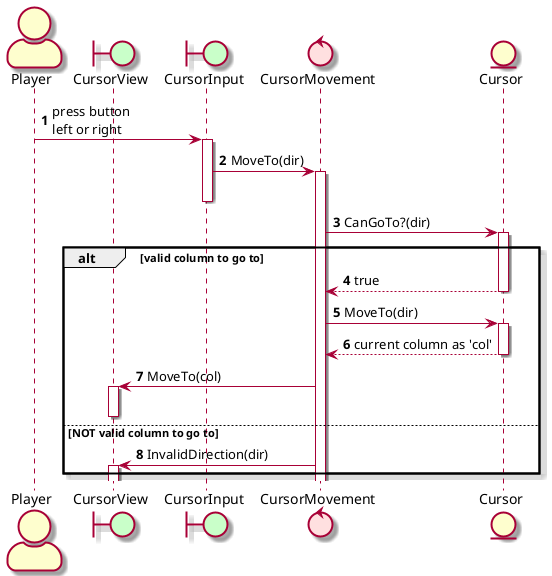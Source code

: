 @startuml
skin rose
skinparam actorstyle awesome
autonumber
autoactivate on

actor Player
boundary CursorView #technology
boundary CursorInput #technology
control CursorMovement #implementation
entity Cursor

Player -> CursorInput : press button\nleft or right
CursorInput -> CursorMovement : MoveTo(dir)
deactivate CursorInput
CursorMovement -> Cursor : CanGoTo?(dir)
alt valid column to go to
    Cursor --> CursorMovement : true
    CursorMovement -> Cursor : MoveTo(dir)
    Cursor --> CursorMovement : current column as 'col'
    CursorMovement -> CursorView : MoveTo(col)
    deactivate CursorView
else NOT valid column to go to
    CursorMovement -> CursorView : InvalidDirection(dir)
end
@enduml